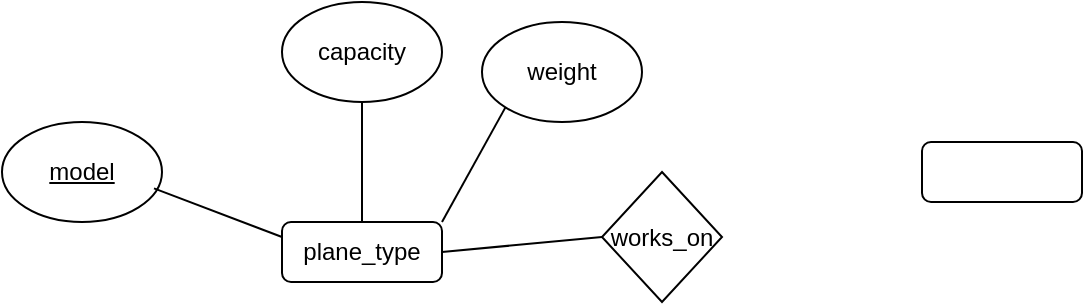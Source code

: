 <mxfile version="24.0.7" type="github">
  <diagram name="Page-1" id="2YBvvXClWsGukQMizWep">
    <mxGraphModel dx="1050" dy="522" grid="1" gridSize="10" guides="1" tooltips="1" connect="1" arrows="1" fold="1" page="1" pageScale="1" pageWidth="850" pageHeight="1100" math="0" shadow="0">
      <root>
        <mxCell id="0" />
        <mxCell id="1" parent="0" />
        <mxCell id="r5--XxaMr0PoY68FfVeN-1" value="&lt;u&gt;model&lt;/u&gt;" style="ellipse;whiteSpace=wrap;html=1;strokeColor=#000000;" vertex="1" parent="1">
          <mxGeometry x="30" y="180" width="80" height="50" as="geometry" />
        </mxCell>
        <mxCell id="r5--XxaMr0PoY68FfVeN-2" value="capacity" style="ellipse;whiteSpace=wrap;html=1;" vertex="1" parent="1">
          <mxGeometry x="170" y="120" width="80" height="50" as="geometry" />
        </mxCell>
        <mxCell id="r5--XxaMr0PoY68FfVeN-3" value="weight" style="ellipse;whiteSpace=wrap;html=1;" vertex="1" parent="1">
          <mxGeometry x="270" y="130" width="80" height="50" as="geometry" />
        </mxCell>
        <mxCell id="r5--XxaMr0PoY68FfVeN-4" value="plane_type" style="rounded=1;whiteSpace=wrap;html=1;" vertex="1" parent="1">
          <mxGeometry x="170" y="230" width="80" height="30" as="geometry" />
        </mxCell>
        <mxCell id="r5--XxaMr0PoY68FfVeN-9" value="" style="endArrow=none;html=1;rounded=0;exitX=0.95;exitY=0.664;exitDx=0;exitDy=0;exitPerimeter=0;entryX=0;entryY=0.25;entryDx=0;entryDy=0;" edge="1" parent="1" source="r5--XxaMr0PoY68FfVeN-1" target="r5--XxaMr0PoY68FfVeN-4">
          <mxGeometry width="50" height="50" relative="1" as="geometry">
            <mxPoint x="110" y="250" as="sourcePoint" />
            <mxPoint x="160" y="200" as="targetPoint" />
          </mxGeometry>
        </mxCell>
        <mxCell id="r5--XxaMr0PoY68FfVeN-10" value="" style="endArrow=none;html=1;rounded=0;entryX=0.5;entryY=1;entryDx=0;entryDy=0;exitX=0.5;exitY=0;exitDx=0;exitDy=0;" edge="1" parent="1" source="r5--XxaMr0PoY68FfVeN-4" target="r5--XxaMr0PoY68FfVeN-2">
          <mxGeometry width="50" height="50" relative="1" as="geometry">
            <mxPoint x="400" y="390" as="sourcePoint" />
            <mxPoint x="450" y="340" as="targetPoint" />
            <Array as="points" />
          </mxGeometry>
        </mxCell>
        <mxCell id="r5--XxaMr0PoY68FfVeN-12" value="" style="endArrow=none;html=1;rounded=0;entryX=0;entryY=1;entryDx=0;entryDy=0;exitX=1;exitY=0;exitDx=0;exitDy=0;" edge="1" parent="1" source="r5--XxaMr0PoY68FfVeN-4" target="r5--XxaMr0PoY68FfVeN-3">
          <mxGeometry width="50" height="50" relative="1" as="geometry">
            <mxPoint x="400" y="390" as="sourcePoint" />
            <mxPoint x="450" y="340" as="targetPoint" />
            <Array as="points" />
          </mxGeometry>
        </mxCell>
        <mxCell id="r5--XxaMr0PoY68FfVeN-13" value="works_on" style="rhombus;whiteSpace=wrap;html=1;" vertex="1" parent="1">
          <mxGeometry x="330" y="205" width="60" height="65" as="geometry" />
        </mxCell>
        <mxCell id="r5--XxaMr0PoY68FfVeN-14" value="" style="endArrow=none;html=1;rounded=0;exitX=1;exitY=0.5;exitDx=0;exitDy=0;entryX=0;entryY=0.5;entryDx=0;entryDy=0;" edge="1" parent="1" source="r5--XxaMr0PoY68FfVeN-4" target="r5--XxaMr0PoY68FfVeN-13">
          <mxGeometry width="50" height="50" relative="1" as="geometry">
            <mxPoint x="270" y="270" as="sourcePoint" />
            <mxPoint x="320" y="220" as="targetPoint" />
          </mxGeometry>
        </mxCell>
        <mxCell id="r5--XxaMr0PoY68FfVeN-15" value="" style="rounded=1;whiteSpace=wrap;html=1;" vertex="1" parent="1">
          <mxGeometry x="490" y="190" width="80" height="30" as="geometry" />
        </mxCell>
      </root>
    </mxGraphModel>
  </diagram>
</mxfile>
